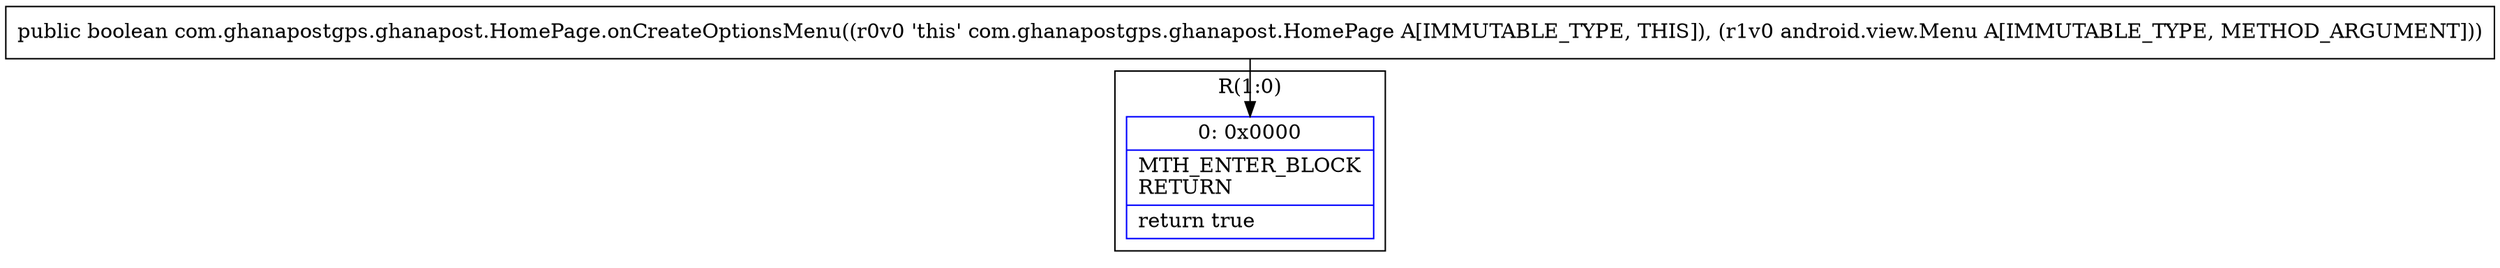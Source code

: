 digraph "CFG forcom.ghanapostgps.ghanapost.HomePage.onCreateOptionsMenu(Landroid\/view\/Menu;)Z" {
subgraph cluster_Region_600431063 {
label = "R(1:0)";
node [shape=record,color=blue];
Node_0 [shape=record,label="{0\:\ 0x0000|MTH_ENTER_BLOCK\lRETURN\l|return true\l}"];
}
MethodNode[shape=record,label="{public boolean com.ghanapostgps.ghanapost.HomePage.onCreateOptionsMenu((r0v0 'this' com.ghanapostgps.ghanapost.HomePage A[IMMUTABLE_TYPE, THIS]), (r1v0 android.view.Menu A[IMMUTABLE_TYPE, METHOD_ARGUMENT])) }"];
MethodNode -> Node_0;
}

